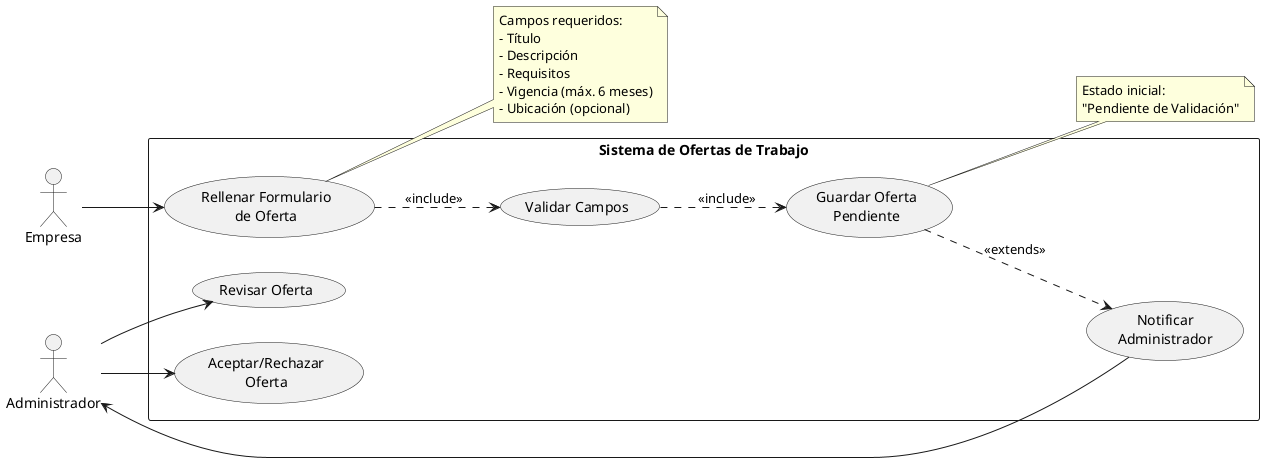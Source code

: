 @startuml
left to right direction
skinparam packageStyle rectangle

actor "Empresa" as empresa
actor "Administrador" as admin

rectangle "Sistema de Ofertas de Trabajo" {
  usecase "Rellenar Formulario\nde Oferta" as UC1
  usecase "Validar Campos" as UC2
  usecase "Guardar Oferta\nPendiente" as UC3
  usecase "Notificar\nAdministrador" as UC4
  usecase "Revisar Oferta" as UC5
  usecase "Aceptar/Rechazar\nOferta" as UC6
}

empresa --> UC1
UC1 ..> UC2 : <<include>>
UC2 ..> UC3 : <<include>>
UC3 ..> UC4 : <<extends>>
UC4 --> admin
admin --> UC5
admin --> UC6

note right of UC1
  Campos requeridos:
  - Título
  - Descripción
  - Requisitos
  - Vigencia (máx. 6 meses)
  - Ubicación (opcional)
end note

note right of UC3
  Estado inicial:
  "Pendiente de Validación"
end note
@enduml